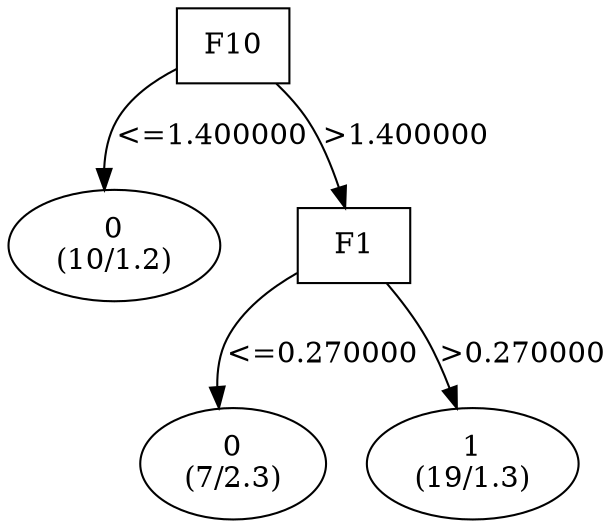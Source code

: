 digraph YaDT {
n0 [ shape=box, label="F10\n"]
n0 -> n1 [label="<=1.400000"]
n1 [ shape=ellipse, label="0\n(10/1.2)"]
n0 -> n2 [label=">1.400000"]
n2 [ shape=box, label="F1\n"]
n2 -> n3 [label="<=0.270000"]
n3 [ shape=ellipse, label="0\n(7/2.3)"]
n2 -> n4 [label=">0.270000"]
n4 [ shape=ellipse, label="1\n(19/1.3)"]
}
